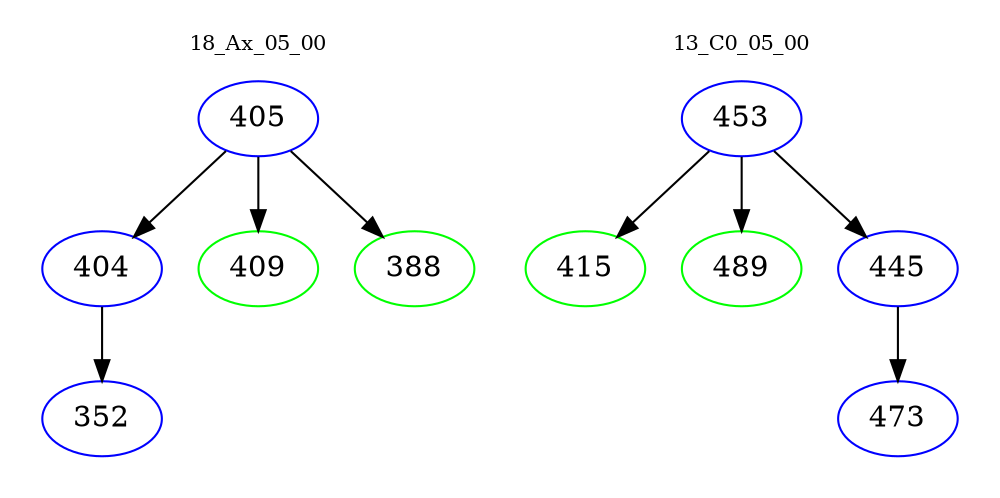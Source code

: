 digraph{
subgraph cluster_0 {
color = white
label = "18_Ax_05_00";
fontsize=10;
T0_405 [label="405", color="blue"]
T0_405 -> T0_404 [color="black"]
T0_404 [label="404", color="blue"]
T0_404 -> T0_352 [color="black"]
T0_352 [label="352", color="blue"]
T0_405 -> T0_409 [color="black"]
T0_409 [label="409", color="green"]
T0_405 -> T0_388 [color="black"]
T0_388 [label="388", color="green"]
}
subgraph cluster_1 {
color = white
label = "13_C0_05_00";
fontsize=10;
T1_453 [label="453", color="blue"]
T1_453 -> T1_415 [color="black"]
T1_415 [label="415", color="green"]
T1_453 -> T1_489 [color="black"]
T1_489 [label="489", color="green"]
T1_453 -> T1_445 [color="black"]
T1_445 [label="445", color="blue"]
T1_445 -> T1_473 [color="black"]
T1_473 [label="473", color="blue"]
}
}
